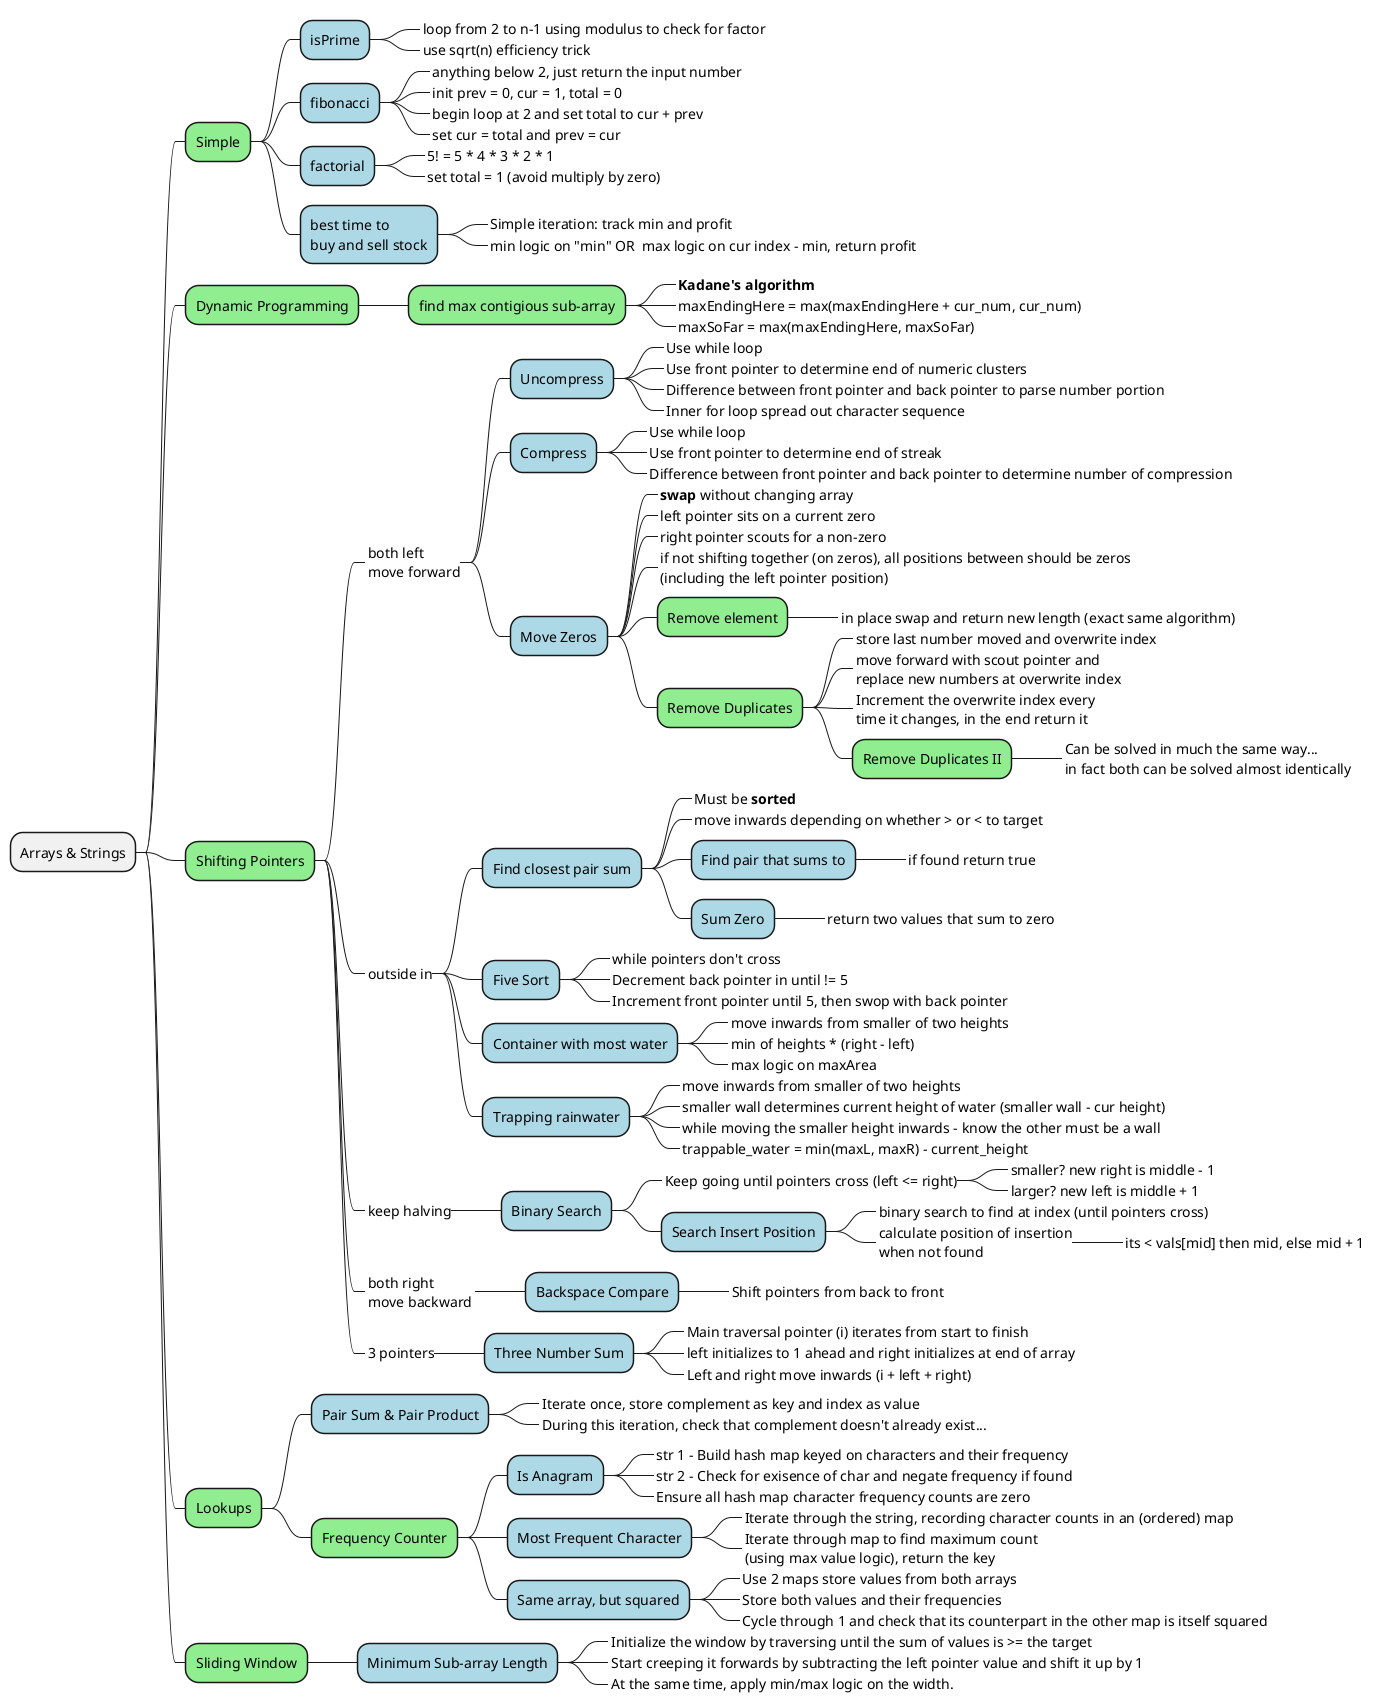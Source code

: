 @startmindmap "Arrays and Strings"

+ Arrays & Strings
++[#lightgreen] Simple
+++[#lightblue] isPrime
++++_ loop from 2 to n-1 using modulus to check for factor
++++_ use sqrt(n) efficiency trick
+++[#lightblue] fibonacci
++++_ anything below 2, just return the input number
++++_ init prev = 0, cur = 1, total = 0
++++_ begin loop at 2 and set total to cur + prev
++++_ set cur = total and prev = cur
+++[#lightblue] factorial
++++_ 5! = 5 * 4 * 3 * 2 * 1
++++_ set total = 1 (avoid multiply by zero)
+++[#lightblue] best time to\nbuy and sell stock
++++_ Simple iteration: track min and profit
++++_ min logic on "min" OR  max logic on cur index - min, return profit

++[#lightgreen] Dynamic Programming
+++[#lightgreen] find max contigious sub-array
++++_ **Kadane's algorithm**
++++_ maxEndingHere = max(maxEndingHere + cur_num, cur_num)
++++_ maxSoFar = max(maxEndingHere, maxSoFar)

++[#lightgreen] Shifting Pointers
+++_ both left\nmove forward
++++[#lightblue] Uncompress
+++++_ Use while loop
+++++_ Use front pointer to determine end of numeric clusters
+++++_ Difference between front pointer and back pointer to parse number portion
+++++_ Inner for loop spread out character sequence
++++[#lightblue] Compress
+++++_ Use while loop
+++++_ Use front pointer to determine end of streak
+++++_ Difference between front pointer and back pointer to determine number of compression
++++[#lightblue] Move Zeros
+++++_ **swap** without changing array
+++++_ left pointer sits on a current zero
+++++_ right pointer scouts for a non-zero
+++++_ if not shifting together (on zeros), all positions between should be zeros\n(including the left pointer position)
+++++[#lightgreen] Remove element
++++++_ in place swap and return new length (exact same algorithm)
+++++[#lightgreen] Remove Duplicates
++++++_ store last number moved and overwrite index
++++++_ move forward with scout pointer and\nreplace new numbers at overwrite index
++++++_ Increment the overwrite index every\ntime it changes, in the end return it
++++++[#lightgreen] Remove Duplicates II
+++++++_ Can be solved in much the same way...\nin fact both can be solved almost identically

+++_ outside in
++++[#lightblue] Find closest pair sum
+++++_ Must be **sorted**
+++++_ move inwards depending on whether > or < to target
+++++[#lightblue] Find pair that sums to
++++++_ if found return true
+++++[#lightblue] Sum Zero
++++++_ return two values that sum to zero
++++[#lightblue] Five Sort
+++++_ while pointers don't cross
+++++_ Decrement back pointer in until != 5
+++++_ Increment front pointer until 5, then swop with back pointer
++++[#lightblue] Container with most water
+++++_ move inwards from smaller of two heights
+++++_ min of heights * (right - left)
+++++_ max logic on maxArea

' Busy editing this in place...

++++[#lightblue] Trapping rainwater
+++++_ move inwards from smaller of two heights
+++++_ smaller wall determines current height of water (smaller wall - cur height)
+++++_ while moving the smaller height inwards - know the other must be a wall
+++++_ trappable_water = min(maxL, maxR) - current_height

+++_ keep halving
++++[#lightblue] Binary Search
+++++_ Keep going until pointers cross (left <= right)
++++++_ smaller? new right is middle - 1
++++++_ larger? new left is middle + 1
+++++[#lightblue] Search Insert Position
++++++_ binary search to find at index (until pointers cross)
++++++_ calculate position of insertion\nwhen not found
+++++++_ its < vals[mid] then mid, else mid + 1

+++_ both right\nmove backward 
++++[#lightblue] Backspace Compare
+++++_ Shift pointers from back to front

+++_ 3 pointers
++++[#lightblue] Three Number Sum
+++++_ Main traversal pointer (i) iterates from start to finish
+++++_ left initializes to 1 ahead and right initializes at end of array
+++++_ Left and right move inwards (i + left + right)

++[#lightgreen] Lookups
+++[#lightblue] Pair Sum & Pair Product
++++_ Iterate once, store complement as key and index as value
++++_ During this iteration, check that complement doesn't already exist...

+++[#lightgreen] Frequency Counter
++++[#lightblue] Is Anagram
+++++_ str 1 - Build hash map keyed on characters and their frequency
+++++_ str 2 - Check for exisence of char and negate frequency if found
+++++_ Ensure all hash map character frequency counts are zero
++++[#lightblue] Most Frequent Character
+++++_ Iterate through the string, recording character counts in an (ordered) map
+++++_ Iterate through map to find maximum count\n(using max value logic), return the key
++++[#lightblue] Same array, but squared
+++++_ Use 2 maps store values from both arrays
+++++_ Store both values and their frequencies
+++++_ Cycle through 1 and check that its counterpart in the other map is itself squared

++[#lightgreen] Sliding Window
+++[#lightblue] Minimum Sub-array Length
++++_ Initialize the window by traversing until the sum of values is >= the target
++++_ Start creeping it forwards by subtracting the left pointer value and shift it up by 1
++++_ At the same time, apply min/max logic on the width.
@endmindmap

